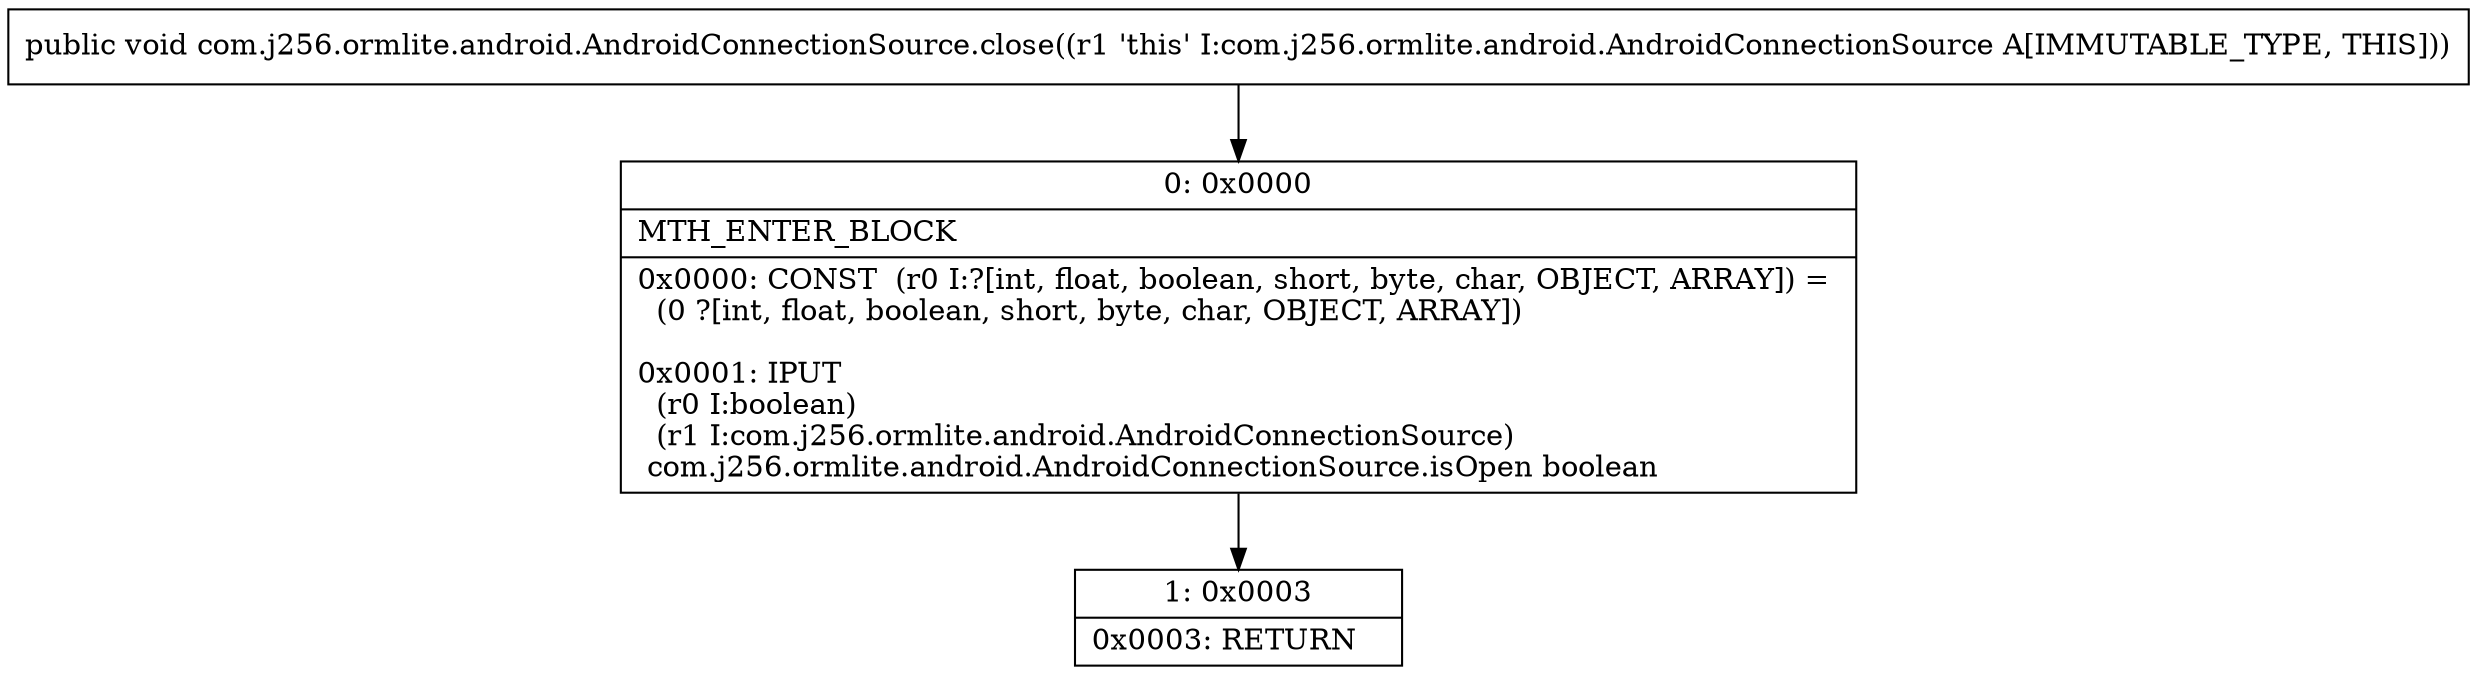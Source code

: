 digraph "CFG forcom.j256.ormlite.android.AndroidConnectionSource.close()V" {
Node_0 [shape=record,label="{0\:\ 0x0000|MTH_ENTER_BLOCK\l|0x0000: CONST  (r0 I:?[int, float, boolean, short, byte, char, OBJECT, ARRAY]) = \l  (0 ?[int, float, boolean, short, byte, char, OBJECT, ARRAY])\l \l0x0001: IPUT  \l  (r0 I:boolean)\l  (r1 I:com.j256.ormlite.android.AndroidConnectionSource)\l com.j256.ormlite.android.AndroidConnectionSource.isOpen boolean \l}"];
Node_1 [shape=record,label="{1\:\ 0x0003|0x0003: RETURN   \l}"];
MethodNode[shape=record,label="{public void com.j256.ormlite.android.AndroidConnectionSource.close((r1 'this' I:com.j256.ormlite.android.AndroidConnectionSource A[IMMUTABLE_TYPE, THIS])) }"];
MethodNode -> Node_0;
Node_0 -> Node_1;
}

